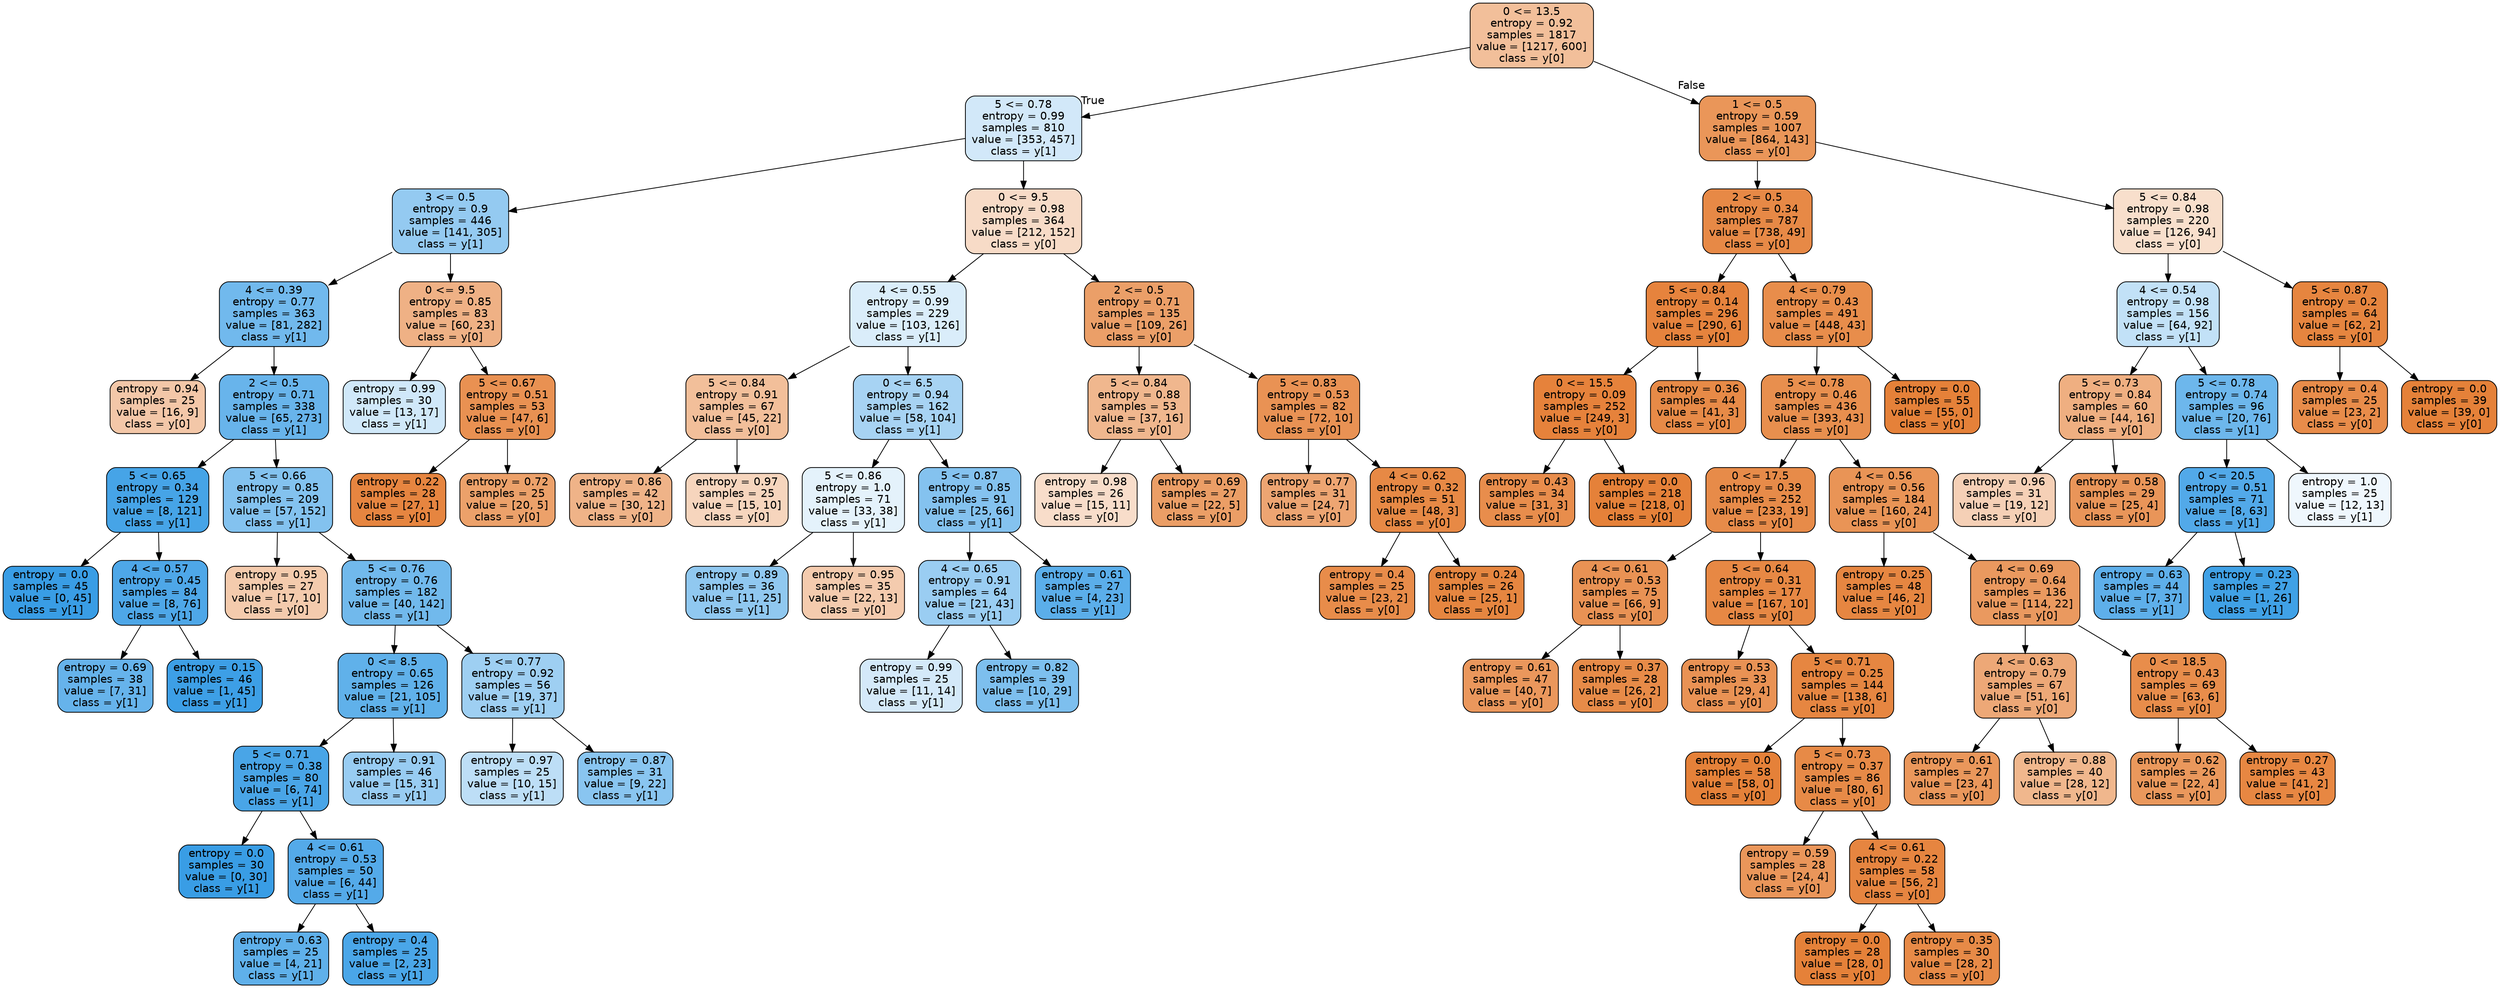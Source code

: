 digraph Tree {
node [shape=box, style="filled, rounded", color="black", fontname=helvetica] ;
edge [fontname=helvetica] ;
0 [label="0 <= 13.5\nentropy = 0.92\nsamples = 1817\nvalue = [1217, 600]\nclass = y[0]", fillcolor="#e5813981"] ;
1 [label="5 <= 0.78\nentropy = 0.99\nsamples = 810\nvalue = [353, 457]\nclass = y[1]", fillcolor="#399de53a"] ;
0 -> 1 [labeldistance=2.5, labelangle=45, headlabel="True"] ;
2 [label="3 <= 0.5\nentropy = 0.9\nsamples = 446\nvalue = [141, 305]\nclass = y[1]", fillcolor="#399de589"] ;
1 -> 2 ;
3 [label="4 <= 0.39\nentropy = 0.77\nsamples = 363\nvalue = [81, 282]\nclass = y[1]", fillcolor="#399de5b6"] ;
2 -> 3 ;
4 [label="entropy = 0.94\nsamples = 25\nvalue = [16, 9]\nclass = y[0]", fillcolor="#e5813970"] ;
3 -> 4 ;
5 [label="2 <= 0.5\nentropy = 0.71\nsamples = 338\nvalue = [65, 273]\nclass = y[1]", fillcolor="#399de5c2"] ;
3 -> 5 ;
6 [label="5 <= 0.65\nentropy = 0.34\nsamples = 129\nvalue = [8, 121]\nclass = y[1]", fillcolor="#399de5ee"] ;
5 -> 6 ;
7 [label="entropy = 0.0\nsamples = 45\nvalue = [0, 45]\nclass = y[1]", fillcolor="#399de5ff"] ;
6 -> 7 ;
8 [label="4 <= 0.57\nentropy = 0.45\nsamples = 84\nvalue = [8, 76]\nclass = y[1]", fillcolor="#399de5e4"] ;
6 -> 8 ;
9 [label="entropy = 0.69\nsamples = 38\nvalue = [7, 31]\nclass = y[1]", fillcolor="#399de5c5"] ;
8 -> 9 ;
10 [label="entropy = 0.15\nsamples = 46\nvalue = [1, 45]\nclass = y[1]", fillcolor="#399de5f9"] ;
8 -> 10 ;
11 [label="5 <= 0.66\nentropy = 0.85\nsamples = 209\nvalue = [57, 152]\nclass = y[1]", fillcolor="#399de59f"] ;
5 -> 11 ;
12 [label="entropy = 0.95\nsamples = 27\nvalue = [17, 10]\nclass = y[0]", fillcolor="#e5813969"] ;
11 -> 12 ;
13 [label="5 <= 0.76\nentropy = 0.76\nsamples = 182\nvalue = [40, 142]\nclass = y[1]", fillcolor="#399de5b7"] ;
11 -> 13 ;
14 [label="0 <= 8.5\nentropy = 0.65\nsamples = 126\nvalue = [21, 105]\nclass = y[1]", fillcolor="#399de5cc"] ;
13 -> 14 ;
15 [label="5 <= 0.71\nentropy = 0.38\nsamples = 80\nvalue = [6, 74]\nclass = y[1]", fillcolor="#399de5ea"] ;
14 -> 15 ;
16 [label="entropy = 0.0\nsamples = 30\nvalue = [0, 30]\nclass = y[1]", fillcolor="#399de5ff"] ;
15 -> 16 ;
17 [label="4 <= 0.61\nentropy = 0.53\nsamples = 50\nvalue = [6, 44]\nclass = y[1]", fillcolor="#399de5dc"] ;
15 -> 17 ;
18 [label="entropy = 0.63\nsamples = 25\nvalue = [4, 21]\nclass = y[1]", fillcolor="#399de5ce"] ;
17 -> 18 ;
19 [label="entropy = 0.4\nsamples = 25\nvalue = [2, 23]\nclass = y[1]", fillcolor="#399de5e9"] ;
17 -> 19 ;
20 [label="entropy = 0.91\nsamples = 46\nvalue = [15, 31]\nclass = y[1]", fillcolor="#399de584"] ;
14 -> 20 ;
21 [label="5 <= 0.77\nentropy = 0.92\nsamples = 56\nvalue = [19, 37]\nclass = y[1]", fillcolor="#399de57c"] ;
13 -> 21 ;
22 [label="entropy = 0.97\nsamples = 25\nvalue = [10, 15]\nclass = y[1]", fillcolor="#399de555"] ;
21 -> 22 ;
23 [label="entropy = 0.87\nsamples = 31\nvalue = [9, 22]\nclass = y[1]", fillcolor="#399de597"] ;
21 -> 23 ;
24 [label="0 <= 9.5\nentropy = 0.85\nsamples = 83\nvalue = [60, 23]\nclass = y[0]", fillcolor="#e581399d"] ;
2 -> 24 ;
25 [label="entropy = 0.99\nsamples = 30\nvalue = [13, 17]\nclass = y[1]", fillcolor="#399de53c"] ;
24 -> 25 ;
26 [label="5 <= 0.67\nentropy = 0.51\nsamples = 53\nvalue = [47, 6]\nclass = y[0]", fillcolor="#e58139de"] ;
24 -> 26 ;
27 [label="entropy = 0.22\nsamples = 28\nvalue = [27, 1]\nclass = y[0]", fillcolor="#e58139f6"] ;
26 -> 27 ;
28 [label="entropy = 0.72\nsamples = 25\nvalue = [20, 5]\nclass = y[0]", fillcolor="#e58139bf"] ;
26 -> 28 ;
29 [label="0 <= 9.5\nentropy = 0.98\nsamples = 364\nvalue = [212, 152]\nclass = y[0]", fillcolor="#e5813948"] ;
1 -> 29 ;
30 [label="4 <= 0.55\nentropy = 0.99\nsamples = 229\nvalue = [103, 126]\nclass = y[1]", fillcolor="#399de52f"] ;
29 -> 30 ;
31 [label="5 <= 0.84\nentropy = 0.91\nsamples = 67\nvalue = [45, 22]\nclass = y[0]", fillcolor="#e5813982"] ;
30 -> 31 ;
32 [label="entropy = 0.86\nsamples = 42\nvalue = [30, 12]\nclass = y[0]", fillcolor="#e5813999"] ;
31 -> 32 ;
33 [label="entropy = 0.97\nsamples = 25\nvalue = [15, 10]\nclass = y[0]", fillcolor="#e5813955"] ;
31 -> 33 ;
34 [label="0 <= 6.5\nentropy = 0.94\nsamples = 162\nvalue = [58, 104]\nclass = y[1]", fillcolor="#399de571"] ;
30 -> 34 ;
35 [label="5 <= 0.86\nentropy = 1.0\nsamples = 71\nvalue = [33, 38]\nclass = y[1]", fillcolor="#399de522"] ;
34 -> 35 ;
36 [label="entropy = 0.89\nsamples = 36\nvalue = [11, 25]\nclass = y[1]", fillcolor="#399de58f"] ;
35 -> 36 ;
37 [label="entropy = 0.95\nsamples = 35\nvalue = [22, 13]\nclass = y[0]", fillcolor="#e5813968"] ;
35 -> 37 ;
38 [label="5 <= 0.87\nentropy = 0.85\nsamples = 91\nvalue = [25, 66]\nclass = y[1]", fillcolor="#399de59e"] ;
34 -> 38 ;
39 [label="4 <= 0.65\nentropy = 0.91\nsamples = 64\nvalue = [21, 43]\nclass = y[1]", fillcolor="#399de582"] ;
38 -> 39 ;
40 [label="entropy = 0.99\nsamples = 25\nvalue = [11, 14]\nclass = y[1]", fillcolor="#399de537"] ;
39 -> 40 ;
41 [label="entropy = 0.82\nsamples = 39\nvalue = [10, 29]\nclass = y[1]", fillcolor="#399de5a7"] ;
39 -> 41 ;
42 [label="entropy = 0.61\nsamples = 27\nvalue = [4, 23]\nclass = y[1]", fillcolor="#399de5d3"] ;
38 -> 42 ;
43 [label="2 <= 0.5\nentropy = 0.71\nsamples = 135\nvalue = [109, 26]\nclass = y[0]", fillcolor="#e58139c2"] ;
29 -> 43 ;
44 [label="5 <= 0.84\nentropy = 0.88\nsamples = 53\nvalue = [37, 16]\nclass = y[0]", fillcolor="#e5813991"] ;
43 -> 44 ;
45 [label="entropy = 0.98\nsamples = 26\nvalue = [15, 11]\nclass = y[0]", fillcolor="#e5813944"] ;
44 -> 45 ;
46 [label="entropy = 0.69\nsamples = 27\nvalue = [22, 5]\nclass = y[0]", fillcolor="#e58139c5"] ;
44 -> 46 ;
47 [label="5 <= 0.83\nentropy = 0.53\nsamples = 82\nvalue = [72, 10]\nclass = y[0]", fillcolor="#e58139dc"] ;
43 -> 47 ;
48 [label="entropy = 0.77\nsamples = 31\nvalue = [24, 7]\nclass = y[0]", fillcolor="#e58139b5"] ;
47 -> 48 ;
49 [label="4 <= 0.62\nentropy = 0.32\nsamples = 51\nvalue = [48, 3]\nclass = y[0]", fillcolor="#e58139ef"] ;
47 -> 49 ;
50 [label="entropy = 0.4\nsamples = 25\nvalue = [23, 2]\nclass = y[0]", fillcolor="#e58139e9"] ;
49 -> 50 ;
51 [label="entropy = 0.24\nsamples = 26\nvalue = [25, 1]\nclass = y[0]", fillcolor="#e58139f5"] ;
49 -> 51 ;
52 [label="1 <= 0.5\nentropy = 0.59\nsamples = 1007\nvalue = [864, 143]\nclass = y[0]", fillcolor="#e58139d5"] ;
0 -> 52 [labeldistance=2.5, labelangle=-45, headlabel="False"] ;
53 [label="2 <= 0.5\nentropy = 0.34\nsamples = 787\nvalue = [738, 49]\nclass = y[0]", fillcolor="#e58139ee"] ;
52 -> 53 ;
54 [label="5 <= 0.84\nentropy = 0.14\nsamples = 296\nvalue = [290, 6]\nclass = y[0]", fillcolor="#e58139fa"] ;
53 -> 54 ;
55 [label="0 <= 15.5\nentropy = 0.09\nsamples = 252\nvalue = [249, 3]\nclass = y[0]", fillcolor="#e58139fc"] ;
54 -> 55 ;
56 [label="entropy = 0.43\nsamples = 34\nvalue = [31, 3]\nclass = y[0]", fillcolor="#e58139e6"] ;
55 -> 56 ;
57 [label="entropy = 0.0\nsamples = 218\nvalue = [218, 0]\nclass = y[0]", fillcolor="#e58139ff"] ;
55 -> 57 ;
58 [label="entropy = 0.36\nsamples = 44\nvalue = [41, 3]\nclass = y[0]", fillcolor="#e58139ec"] ;
54 -> 58 ;
59 [label="4 <= 0.79\nentropy = 0.43\nsamples = 491\nvalue = [448, 43]\nclass = y[0]", fillcolor="#e58139e7"] ;
53 -> 59 ;
60 [label="5 <= 0.78\nentropy = 0.46\nsamples = 436\nvalue = [393, 43]\nclass = y[0]", fillcolor="#e58139e3"] ;
59 -> 60 ;
61 [label="0 <= 17.5\nentropy = 0.39\nsamples = 252\nvalue = [233, 19]\nclass = y[0]", fillcolor="#e58139ea"] ;
60 -> 61 ;
62 [label="4 <= 0.61\nentropy = 0.53\nsamples = 75\nvalue = [66, 9]\nclass = y[0]", fillcolor="#e58139dc"] ;
61 -> 62 ;
63 [label="entropy = 0.61\nsamples = 47\nvalue = [40, 7]\nclass = y[0]", fillcolor="#e58139d2"] ;
62 -> 63 ;
64 [label="entropy = 0.37\nsamples = 28\nvalue = [26, 2]\nclass = y[0]", fillcolor="#e58139eb"] ;
62 -> 64 ;
65 [label="5 <= 0.64\nentropy = 0.31\nsamples = 177\nvalue = [167, 10]\nclass = y[0]", fillcolor="#e58139f0"] ;
61 -> 65 ;
66 [label="entropy = 0.53\nsamples = 33\nvalue = [29, 4]\nclass = y[0]", fillcolor="#e58139dc"] ;
65 -> 66 ;
67 [label="5 <= 0.71\nentropy = 0.25\nsamples = 144\nvalue = [138, 6]\nclass = y[0]", fillcolor="#e58139f4"] ;
65 -> 67 ;
68 [label="entropy = 0.0\nsamples = 58\nvalue = [58, 0]\nclass = y[0]", fillcolor="#e58139ff"] ;
67 -> 68 ;
69 [label="5 <= 0.73\nentropy = 0.37\nsamples = 86\nvalue = [80, 6]\nclass = y[0]", fillcolor="#e58139ec"] ;
67 -> 69 ;
70 [label="entropy = 0.59\nsamples = 28\nvalue = [24, 4]\nclass = y[0]", fillcolor="#e58139d4"] ;
69 -> 70 ;
71 [label="4 <= 0.61\nentropy = 0.22\nsamples = 58\nvalue = [56, 2]\nclass = y[0]", fillcolor="#e58139f6"] ;
69 -> 71 ;
72 [label="entropy = 0.0\nsamples = 28\nvalue = [28, 0]\nclass = y[0]", fillcolor="#e58139ff"] ;
71 -> 72 ;
73 [label="entropy = 0.35\nsamples = 30\nvalue = [28, 2]\nclass = y[0]", fillcolor="#e58139ed"] ;
71 -> 73 ;
74 [label="4 <= 0.56\nentropy = 0.56\nsamples = 184\nvalue = [160, 24]\nclass = y[0]", fillcolor="#e58139d9"] ;
60 -> 74 ;
75 [label="entropy = 0.25\nsamples = 48\nvalue = [46, 2]\nclass = y[0]", fillcolor="#e58139f4"] ;
74 -> 75 ;
76 [label="4 <= 0.69\nentropy = 0.64\nsamples = 136\nvalue = [114, 22]\nclass = y[0]", fillcolor="#e58139ce"] ;
74 -> 76 ;
77 [label="4 <= 0.63\nentropy = 0.79\nsamples = 67\nvalue = [51, 16]\nclass = y[0]", fillcolor="#e58139af"] ;
76 -> 77 ;
78 [label="entropy = 0.61\nsamples = 27\nvalue = [23, 4]\nclass = y[0]", fillcolor="#e58139d3"] ;
77 -> 78 ;
79 [label="entropy = 0.88\nsamples = 40\nvalue = [28, 12]\nclass = y[0]", fillcolor="#e5813992"] ;
77 -> 79 ;
80 [label="0 <= 18.5\nentropy = 0.43\nsamples = 69\nvalue = [63, 6]\nclass = y[0]", fillcolor="#e58139e7"] ;
76 -> 80 ;
81 [label="entropy = 0.62\nsamples = 26\nvalue = [22, 4]\nclass = y[0]", fillcolor="#e58139d1"] ;
80 -> 81 ;
82 [label="entropy = 0.27\nsamples = 43\nvalue = [41, 2]\nclass = y[0]", fillcolor="#e58139f3"] ;
80 -> 82 ;
83 [label="entropy = 0.0\nsamples = 55\nvalue = [55, 0]\nclass = y[0]", fillcolor="#e58139ff"] ;
59 -> 83 ;
84 [label="5 <= 0.84\nentropy = 0.98\nsamples = 220\nvalue = [126, 94]\nclass = y[0]", fillcolor="#e5813941"] ;
52 -> 84 ;
85 [label="4 <= 0.54\nentropy = 0.98\nsamples = 156\nvalue = [64, 92]\nclass = y[1]", fillcolor="#399de54e"] ;
84 -> 85 ;
86 [label="5 <= 0.73\nentropy = 0.84\nsamples = 60\nvalue = [44, 16]\nclass = y[0]", fillcolor="#e58139a2"] ;
85 -> 86 ;
87 [label="entropy = 0.96\nsamples = 31\nvalue = [19, 12]\nclass = y[0]", fillcolor="#e581395e"] ;
86 -> 87 ;
88 [label="entropy = 0.58\nsamples = 29\nvalue = [25, 4]\nclass = y[0]", fillcolor="#e58139d6"] ;
86 -> 88 ;
89 [label="5 <= 0.78\nentropy = 0.74\nsamples = 96\nvalue = [20, 76]\nclass = y[1]", fillcolor="#399de5bc"] ;
85 -> 89 ;
90 [label="0 <= 20.5\nentropy = 0.51\nsamples = 71\nvalue = [8, 63]\nclass = y[1]", fillcolor="#399de5df"] ;
89 -> 90 ;
91 [label="entropy = 0.63\nsamples = 44\nvalue = [7, 37]\nclass = y[1]", fillcolor="#399de5cf"] ;
90 -> 91 ;
92 [label="entropy = 0.23\nsamples = 27\nvalue = [1, 26]\nclass = y[1]", fillcolor="#399de5f5"] ;
90 -> 92 ;
93 [label="entropy = 1.0\nsamples = 25\nvalue = [12, 13]\nclass = y[1]", fillcolor="#399de514"] ;
89 -> 93 ;
94 [label="5 <= 0.87\nentropy = 0.2\nsamples = 64\nvalue = [62, 2]\nclass = y[0]", fillcolor="#e58139f7"] ;
84 -> 94 ;
95 [label="entropy = 0.4\nsamples = 25\nvalue = [23, 2]\nclass = y[0]", fillcolor="#e58139e9"] ;
94 -> 95 ;
96 [label="entropy = 0.0\nsamples = 39\nvalue = [39, 0]\nclass = y[0]", fillcolor="#e58139ff"] ;
94 -> 96 ;
}